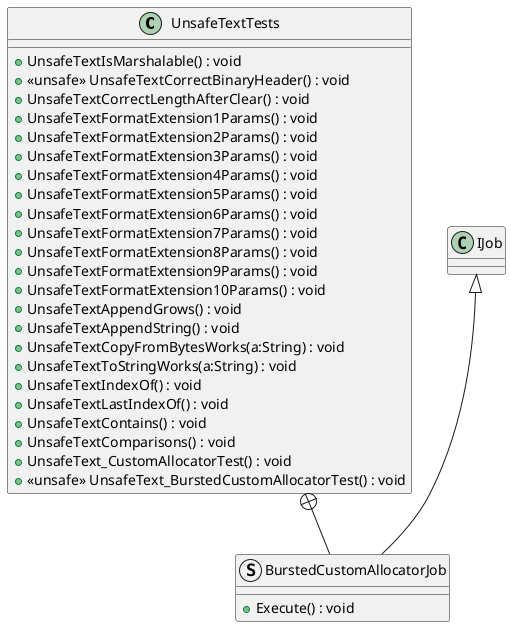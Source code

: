 @startuml
class UnsafeTextTests {
    + UnsafeTextIsMarshalable() : void
    + <<unsafe>> UnsafeTextCorrectBinaryHeader() : void
    + UnsafeTextCorrectLengthAfterClear() : void
    + UnsafeTextFormatExtension1Params() : void
    + UnsafeTextFormatExtension2Params() : void
    + UnsafeTextFormatExtension3Params() : void
    + UnsafeTextFormatExtension4Params() : void
    + UnsafeTextFormatExtension5Params() : void
    + UnsafeTextFormatExtension6Params() : void
    + UnsafeTextFormatExtension7Params() : void
    + UnsafeTextFormatExtension8Params() : void
    + UnsafeTextFormatExtension9Params() : void
    + UnsafeTextFormatExtension10Params() : void
    + UnsafeTextAppendGrows() : void
    + UnsafeTextAppendString() : void
    + UnsafeTextCopyFromBytesWorks(a:String) : void
    + UnsafeTextToStringWorks(a:String) : void
    + UnsafeTextIndexOf() : void
    + UnsafeTextLastIndexOf() : void
    + UnsafeTextContains() : void
    + UnsafeTextComparisons() : void
    + UnsafeText_CustomAllocatorTest() : void
    + <<unsafe>> UnsafeText_BurstedCustomAllocatorTest() : void
}
struct BurstedCustomAllocatorJob {
    + Execute() : void
}
UnsafeTextTests +-- BurstedCustomAllocatorJob
IJob <|-- BurstedCustomAllocatorJob
@enduml
